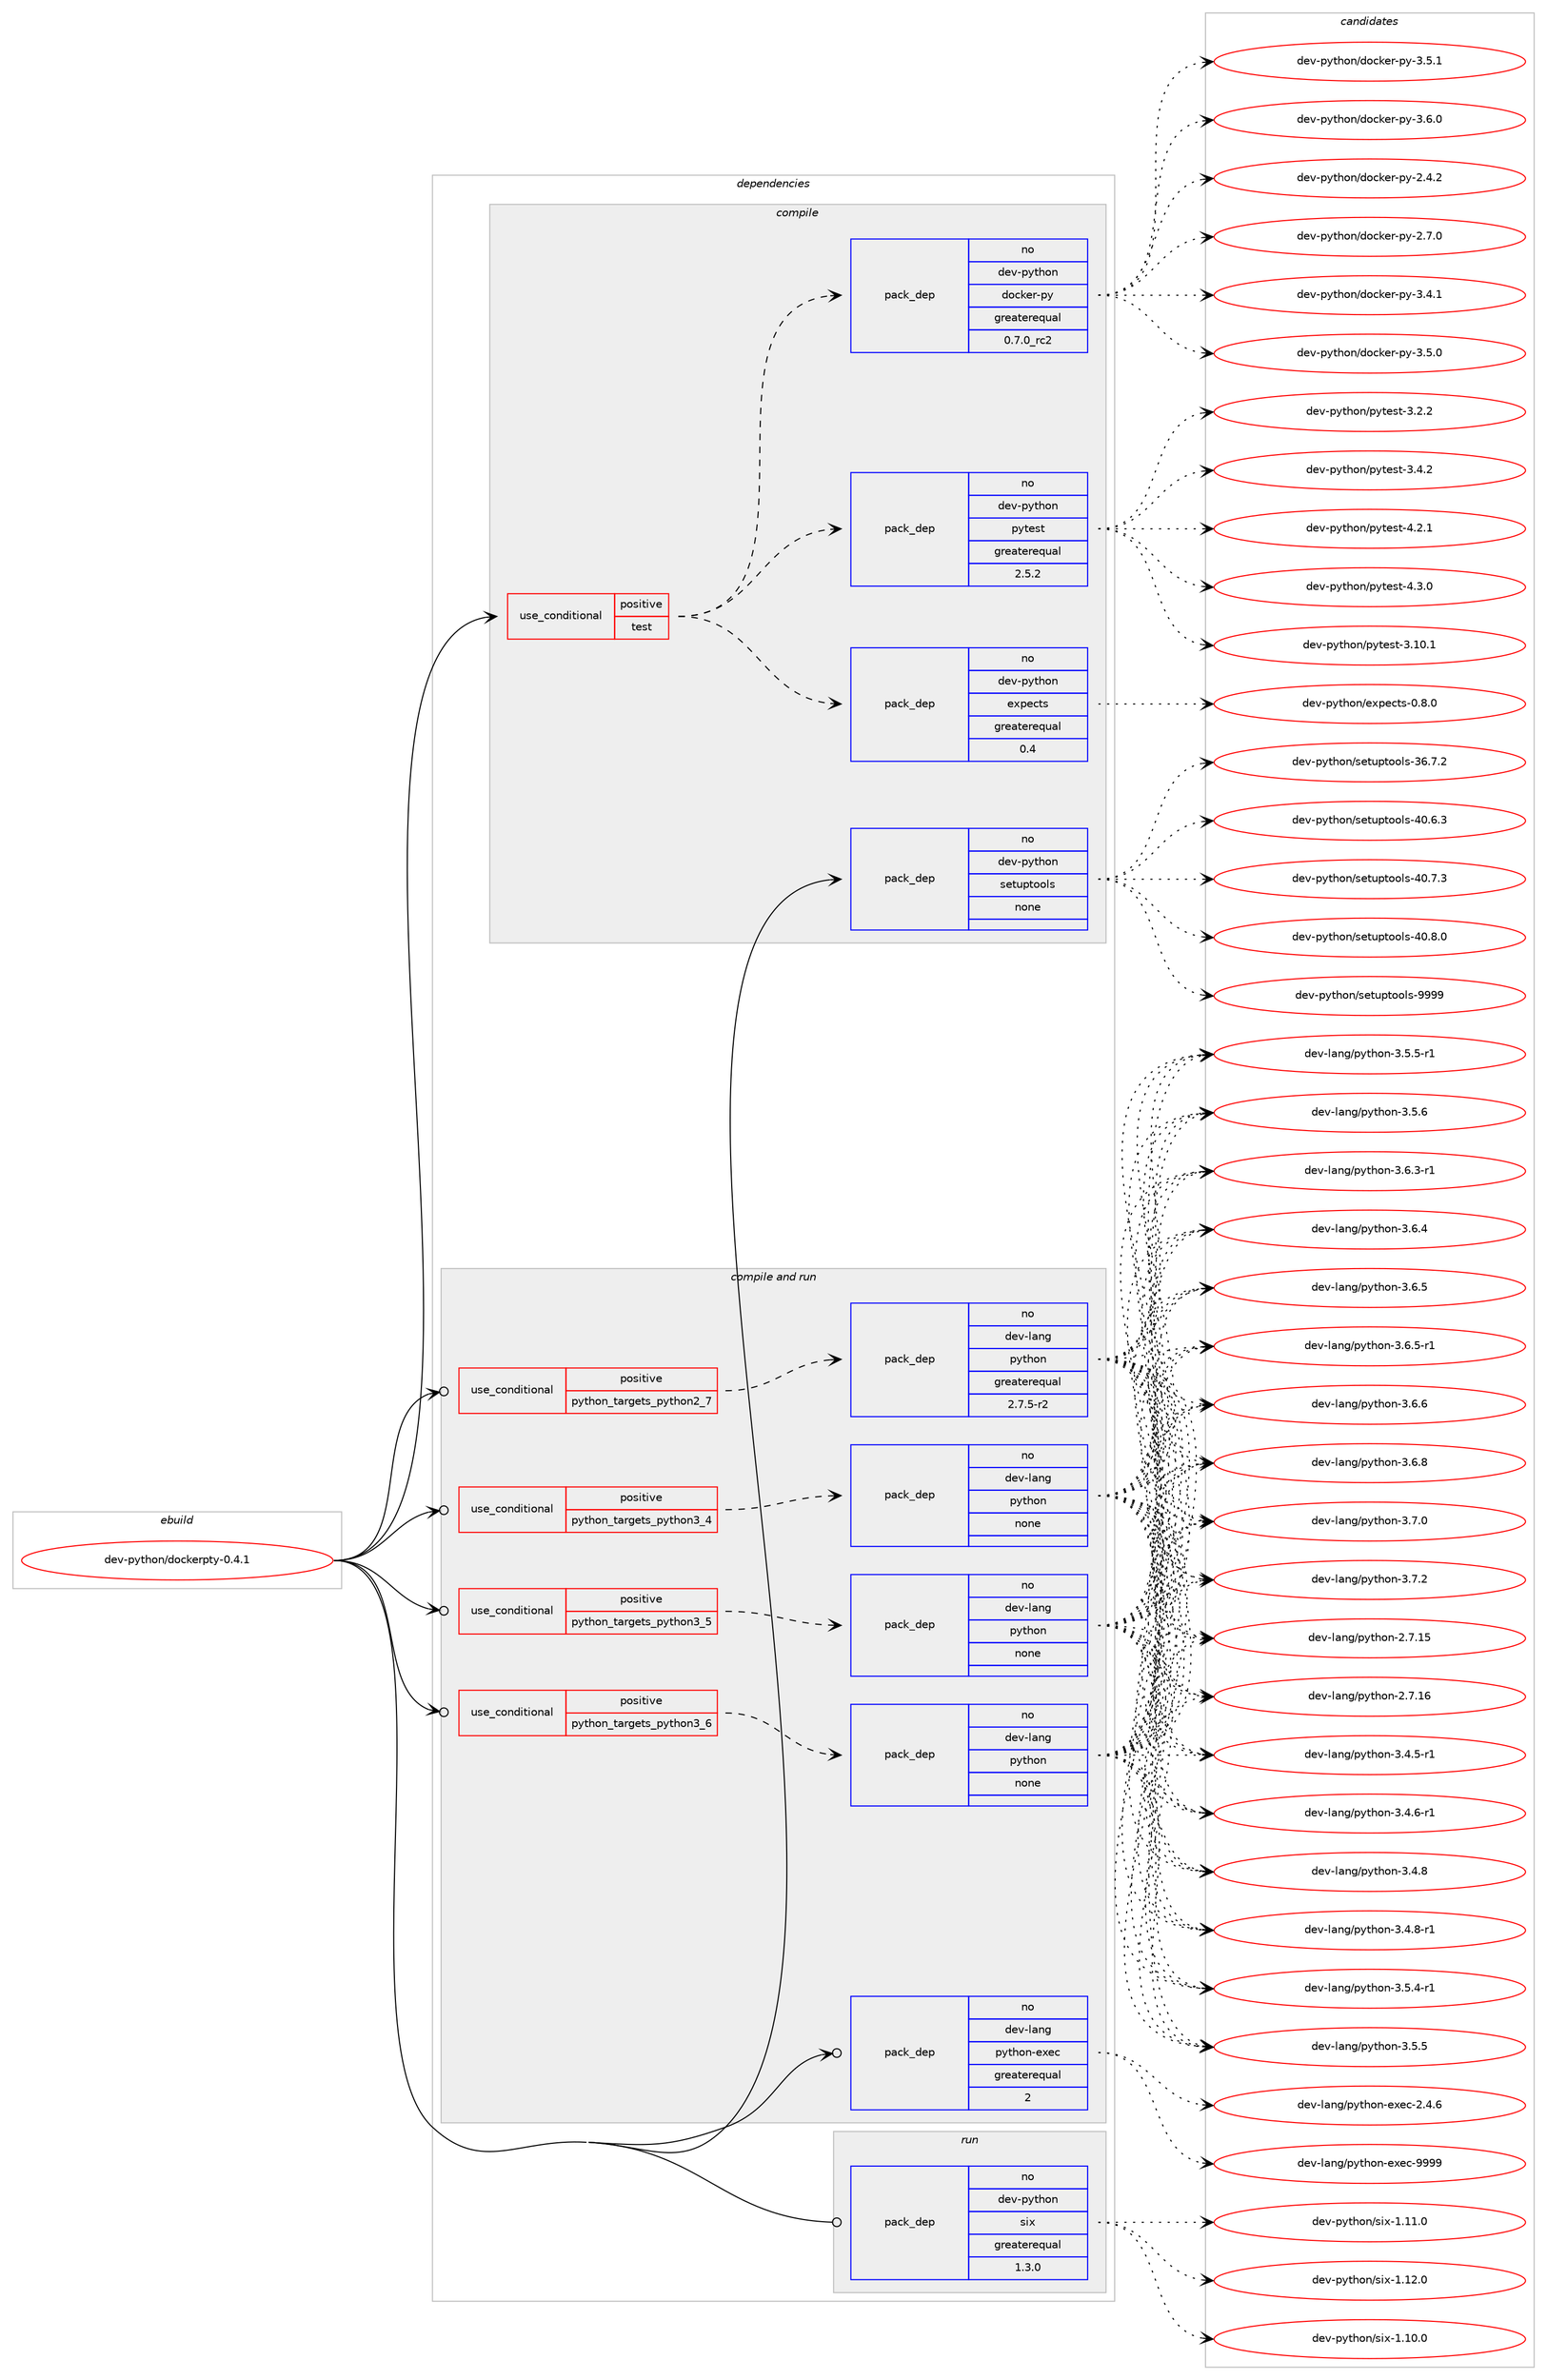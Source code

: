 digraph prolog {

# *************
# Graph options
# *************

newrank=true;
concentrate=true;
compound=true;
graph [rankdir=LR,fontname=Helvetica,fontsize=10,ranksep=1.5];#, ranksep=2.5, nodesep=0.2];
edge  [arrowhead=vee];
node  [fontname=Helvetica,fontsize=10];

# **********
# The ebuild
# **********

subgraph cluster_leftcol {
color=gray;
rank=same;
label=<<i>ebuild</i>>;
id [label="dev-python/dockerpty-0.4.1", color=red, width=4, href="../dev-python/dockerpty-0.4.1.svg"];
}

# ****************
# The dependencies
# ****************

subgraph cluster_midcol {
color=gray;
label=<<i>dependencies</i>>;
subgraph cluster_compile {
fillcolor="#eeeeee";
style=filled;
label=<<i>compile</i>>;
subgraph cond373578 {
dependency1406917 [label=<<TABLE BORDER="0" CELLBORDER="1" CELLSPACING="0" CELLPADDING="4"><TR><TD ROWSPAN="3" CELLPADDING="10">use_conditional</TD></TR><TR><TD>positive</TD></TR><TR><TD>test</TD></TR></TABLE>>, shape=none, color=red];
subgraph pack1010083 {
dependency1406918 [label=<<TABLE BORDER="0" CELLBORDER="1" CELLSPACING="0" CELLPADDING="4" WIDTH="220"><TR><TD ROWSPAN="6" CELLPADDING="30">pack_dep</TD></TR><TR><TD WIDTH="110">no</TD></TR><TR><TD>dev-python</TD></TR><TR><TD>docker-py</TD></TR><TR><TD>greaterequal</TD></TR><TR><TD>0.7.0_rc2</TD></TR></TABLE>>, shape=none, color=blue];
}
dependency1406917:e -> dependency1406918:w [weight=20,style="dashed",arrowhead="vee"];
subgraph pack1010084 {
dependency1406919 [label=<<TABLE BORDER="0" CELLBORDER="1" CELLSPACING="0" CELLPADDING="4" WIDTH="220"><TR><TD ROWSPAN="6" CELLPADDING="30">pack_dep</TD></TR><TR><TD WIDTH="110">no</TD></TR><TR><TD>dev-python</TD></TR><TR><TD>expects</TD></TR><TR><TD>greaterequal</TD></TR><TR><TD>0.4</TD></TR></TABLE>>, shape=none, color=blue];
}
dependency1406917:e -> dependency1406919:w [weight=20,style="dashed",arrowhead="vee"];
subgraph pack1010085 {
dependency1406920 [label=<<TABLE BORDER="0" CELLBORDER="1" CELLSPACING="0" CELLPADDING="4" WIDTH="220"><TR><TD ROWSPAN="6" CELLPADDING="30">pack_dep</TD></TR><TR><TD WIDTH="110">no</TD></TR><TR><TD>dev-python</TD></TR><TR><TD>pytest</TD></TR><TR><TD>greaterequal</TD></TR><TR><TD>2.5.2</TD></TR></TABLE>>, shape=none, color=blue];
}
dependency1406917:e -> dependency1406920:w [weight=20,style="dashed",arrowhead="vee"];
}
id:e -> dependency1406917:w [weight=20,style="solid",arrowhead="vee"];
subgraph pack1010086 {
dependency1406921 [label=<<TABLE BORDER="0" CELLBORDER="1" CELLSPACING="0" CELLPADDING="4" WIDTH="220"><TR><TD ROWSPAN="6" CELLPADDING="30">pack_dep</TD></TR><TR><TD WIDTH="110">no</TD></TR><TR><TD>dev-python</TD></TR><TR><TD>setuptools</TD></TR><TR><TD>none</TD></TR><TR><TD></TD></TR></TABLE>>, shape=none, color=blue];
}
id:e -> dependency1406921:w [weight=20,style="solid",arrowhead="vee"];
}
subgraph cluster_compileandrun {
fillcolor="#eeeeee";
style=filled;
label=<<i>compile and run</i>>;
subgraph cond373579 {
dependency1406922 [label=<<TABLE BORDER="0" CELLBORDER="1" CELLSPACING="0" CELLPADDING="4"><TR><TD ROWSPAN="3" CELLPADDING="10">use_conditional</TD></TR><TR><TD>positive</TD></TR><TR><TD>python_targets_python2_7</TD></TR></TABLE>>, shape=none, color=red];
subgraph pack1010087 {
dependency1406923 [label=<<TABLE BORDER="0" CELLBORDER="1" CELLSPACING="0" CELLPADDING="4" WIDTH="220"><TR><TD ROWSPAN="6" CELLPADDING="30">pack_dep</TD></TR><TR><TD WIDTH="110">no</TD></TR><TR><TD>dev-lang</TD></TR><TR><TD>python</TD></TR><TR><TD>greaterequal</TD></TR><TR><TD>2.7.5-r2</TD></TR></TABLE>>, shape=none, color=blue];
}
dependency1406922:e -> dependency1406923:w [weight=20,style="dashed",arrowhead="vee"];
}
id:e -> dependency1406922:w [weight=20,style="solid",arrowhead="odotvee"];
subgraph cond373580 {
dependency1406924 [label=<<TABLE BORDER="0" CELLBORDER="1" CELLSPACING="0" CELLPADDING="4"><TR><TD ROWSPAN="3" CELLPADDING="10">use_conditional</TD></TR><TR><TD>positive</TD></TR><TR><TD>python_targets_python3_4</TD></TR></TABLE>>, shape=none, color=red];
subgraph pack1010088 {
dependency1406925 [label=<<TABLE BORDER="0" CELLBORDER="1" CELLSPACING="0" CELLPADDING="4" WIDTH="220"><TR><TD ROWSPAN="6" CELLPADDING="30">pack_dep</TD></TR><TR><TD WIDTH="110">no</TD></TR><TR><TD>dev-lang</TD></TR><TR><TD>python</TD></TR><TR><TD>none</TD></TR><TR><TD></TD></TR></TABLE>>, shape=none, color=blue];
}
dependency1406924:e -> dependency1406925:w [weight=20,style="dashed",arrowhead="vee"];
}
id:e -> dependency1406924:w [weight=20,style="solid",arrowhead="odotvee"];
subgraph cond373581 {
dependency1406926 [label=<<TABLE BORDER="0" CELLBORDER="1" CELLSPACING="0" CELLPADDING="4"><TR><TD ROWSPAN="3" CELLPADDING="10">use_conditional</TD></TR><TR><TD>positive</TD></TR><TR><TD>python_targets_python3_5</TD></TR></TABLE>>, shape=none, color=red];
subgraph pack1010089 {
dependency1406927 [label=<<TABLE BORDER="0" CELLBORDER="1" CELLSPACING="0" CELLPADDING="4" WIDTH="220"><TR><TD ROWSPAN="6" CELLPADDING="30">pack_dep</TD></TR><TR><TD WIDTH="110">no</TD></TR><TR><TD>dev-lang</TD></TR><TR><TD>python</TD></TR><TR><TD>none</TD></TR><TR><TD></TD></TR></TABLE>>, shape=none, color=blue];
}
dependency1406926:e -> dependency1406927:w [weight=20,style="dashed",arrowhead="vee"];
}
id:e -> dependency1406926:w [weight=20,style="solid",arrowhead="odotvee"];
subgraph cond373582 {
dependency1406928 [label=<<TABLE BORDER="0" CELLBORDER="1" CELLSPACING="0" CELLPADDING="4"><TR><TD ROWSPAN="3" CELLPADDING="10">use_conditional</TD></TR><TR><TD>positive</TD></TR><TR><TD>python_targets_python3_6</TD></TR></TABLE>>, shape=none, color=red];
subgraph pack1010090 {
dependency1406929 [label=<<TABLE BORDER="0" CELLBORDER="1" CELLSPACING="0" CELLPADDING="4" WIDTH="220"><TR><TD ROWSPAN="6" CELLPADDING="30">pack_dep</TD></TR><TR><TD WIDTH="110">no</TD></TR><TR><TD>dev-lang</TD></TR><TR><TD>python</TD></TR><TR><TD>none</TD></TR><TR><TD></TD></TR></TABLE>>, shape=none, color=blue];
}
dependency1406928:e -> dependency1406929:w [weight=20,style="dashed",arrowhead="vee"];
}
id:e -> dependency1406928:w [weight=20,style="solid",arrowhead="odotvee"];
subgraph pack1010091 {
dependency1406930 [label=<<TABLE BORDER="0" CELLBORDER="1" CELLSPACING="0" CELLPADDING="4" WIDTH="220"><TR><TD ROWSPAN="6" CELLPADDING="30">pack_dep</TD></TR><TR><TD WIDTH="110">no</TD></TR><TR><TD>dev-lang</TD></TR><TR><TD>python-exec</TD></TR><TR><TD>greaterequal</TD></TR><TR><TD>2</TD></TR></TABLE>>, shape=none, color=blue];
}
id:e -> dependency1406930:w [weight=20,style="solid",arrowhead="odotvee"];
}
subgraph cluster_run {
fillcolor="#eeeeee";
style=filled;
label=<<i>run</i>>;
subgraph pack1010092 {
dependency1406931 [label=<<TABLE BORDER="0" CELLBORDER="1" CELLSPACING="0" CELLPADDING="4" WIDTH="220"><TR><TD ROWSPAN="6" CELLPADDING="30">pack_dep</TD></TR><TR><TD WIDTH="110">no</TD></TR><TR><TD>dev-python</TD></TR><TR><TD>six</TD></TR><TR><TD>greaterequal</TD></TR><TR><TD>1.3.0</TD></TR></TABLE>>, shape=none, color=blue];
}
id:e -> dependency1406931:w [weight=20,style="solid",arrowhead="odot"];
}
}

# **************
# The candidates
# **************

subgraph cluster_choices {
rank=same;
color=gray;
label=<<i>candidates</i>>;

subgraph choice1010083 {
color=black;
nodesep=1;
choice10010111845112121116104111110471001119910710111445112121455046524650 [label="dev-python/docker-py-2.4.2", color=red, width=4,href="../dev-python/docker-py-2.4.2.svg"];
choice10010111845112121116104111110471001119910710111445112121455046554648 [label="dev-python/docker-py-2.7.0", color=red, width=4,href="../dev-python/docker-py-2.7.0.svg"];
choice10010111845112121116104111110471001119910710111445112121455146524649 [label="dev-python/docker-py-3.4.1", color=red, width=4,href="../dev-python/docker-py-3.4.1.svg"];
choice10010111845112121116104111110471001119910710111445112121455146534648 [label="dev-python/docker-py-3.5.0", color=red, width=4,href="../dev-python/docker-py-3.5.0.svg"];
choice10010111845112121116104111110471001119910710111445112121455146534649 [label="dev-python/docker-py-3.5.1", color=red, width=4,href="../dev-python/docker-py-3.5.1.svg"];
choice10010111845112121116104111110471001119910710111445112121455146544648 [label="dev-python/docker-py-3.6.0", color=red, width=4,href="../dev-python/docker-py-3.6.0.svg"];
dependency1406918:e -> choice10010111845112121116104111110471001119910710111445112121455046524650:w [style=dotted,weight="100"];
dependency1406918:e -> choice10010111845112121116104111110471001119910710111445112121455046554648:w [style=dotted,weight="100"];
dependency1406918:e -> choice10010111845112121116104111110471001119910710111445112121455146524649:w [style=dotted,weight="100"];
dependency1406918:e -> choice10010111845112121116104111110471001119910710111445112121455146534648:w [style=dotted,weight="100"];
dependency1406918:e -> choice10010111845112121116104111110471001119910710111445112121455146534649:w [style=dotted,weight="100"];
dependency1406918:e -> choice10010111845112121116104111110471001119910710111445112121455146544648:w [style=dotted,weight="100"];
}
subgraph choice1010084 {
color=black;
nodesep=1;
choice100101118451121211161041111104710112011210199116115454846564648 [label="dev-python/expects-0.8.0", color=red, width=4,href="../dev-python/expects-0.8.0.svg"];
dependency1406919:e -> choice100101118451121211161041111104710112011210199116115454846564648:w [style=dotted,weight="100"];
}
subgraph choice1010085 {
color=black;
nodesep=1;
choice100101118451121211161041111104711212111610111511645514649484649 [label="dev-python/pytest-3.10.1", color=red, width=4,href="../dev-python/pytest-3.10.1.svg"];
choice1001011184511212111610411111047112121116101115116455146504650 [label="dev-python/pytest-3.2.2", color=red, width=4,href="../dev-python/pytest-3.2.2.svg"];
choice1001011184511212111610411111047112121116101115116455146524650 [label="dev-python/pytest-3.4.2", color=red, width=4,href="../dev-python/pytest-3.4.2.svg"];
choice1001011184511212111610411111047112121116101115116455246504649 [label="dev-python/pytest-4.2.1", color=red, width=4,href="../dev-python/pytest-4.2.1.svg"];
choice1001011184511212111610411111047112121116101115116455246514648 [label="dev-python/pytest-4.3.0", color=red, width=4,href="../dev-python/pytest-4.3.0.svg"];
dependency1406920:e -> choice100101118451121211161041111104711212111610111511645514649484649:w [style=dotted,weight="100"];
dependency1406920:e -> choice1001011184511212111610411111047112121116101115116455146504650:w [style=dotted,weight="100"];
dependency1406920:e -> choice1001011184511212111610411111047112121116101115116455146524650:w [style=dotted,weight="100"];
dependency1406920:e -> choice1001011184511212111610411111047112121116101115116455246504649:w [style=dotted,weight="100"];
dependency1406920:e -> choice1001011184511212111610411111047112121116101115116455246514648:w [style=dotted,weight="100"];
}
subgraph choice1010086 {
color=black;
nodesep=1;
choice100101118451121211161041111104711510111611711211611111110811545515446554650 [label="dev-python/setuptools-36.7.2", color=red, width=4,href="../dev-python/setuptools-36.7.2.svg"];
choice100101118451121211161041111104711510111611711211611111110811545524846544651 [label="dev-python/setuptools-40.6.3", color=red, width=4,href="../dev-python/setuptools-40.6.3.svg"];
choice100101118451121211161041111104711510111611711211611111110811545524846554651 [label="dev-python/setuptools-40.7.3", color=red, width=4,href="../dev-python/setuptools-40.7.3.svg"];
choice100101118451121211161041111104711510111611711211611111110811545524846564648 [label="dev-python/setuptools-40.8.0", color=red, width=4,href="../dev-python/setuptools-40.8.0.svg"];
choice10010111845112121116104111110471151011161171121161111111081154557575757 [label="dev-python/setuptools-9999", color=red, width=4,href="../dev-python/setuptools-9999.svg"];
dependency1406921:e -> choice100101118451121211161041111104711510111611711211611111110811545515446554650:w [style=dotted,weight="100"];
dependency1406921:e -> choice100101118451121211161041111104711510111611711211611111110811545524846544651:w [style=dotted,weight="100"];
dependency1406921:e -> choice100101118451121211161041111104711510111611711211611111110811545524846554651:w [style=dotted,weight="100"];
dependency1406921:e -> choice100101118451121211161041111104711510111611711211611111110811545524846564648:w [style=dotted,weight="100"];
dependency1406921:e -> choice10010111845112121116104111110471151011161171121161111111081154557575757:w [style=dotted,weight="100"];
}
subgraph choice1010087 {
color=black;
nodesep=1;
choice10010111845108971101034711212111610411111045504655464953 [label="dev-lang/python-2.7.15", color=red, width=4,href="../dev-lang/python-2.7.15.svg"];
choice10010111845108971101034711212111610411111045504655464954 [label="dev-lang/python-2.7.16", color=red, width=4,href="../dev-lang/python-2.7.16.svg"];
choice1001011184510897110103471121211161041111104551465246534511449 [label="dev-lang/python-3.4.5-r1", color=red, width=4,href="../dev-lang/python-3.4.5-r1.svg"];
choice1001011184510897110103471121211161041111104551465246544511449 [label="dev-lang/python-3.4.6-r1", color=red, width=4,href="../dev-lang/python-3.4.6-r1.svg"];
choice100101118451089711010347112121116104111110455146524656 [label="dev-lang/python-3.4.8", color=red, width=4,href="../dev-lang/python-3.4.8.svg"];
choice1001011184510897110103471121211161041111104551465246564511449 [label="dev-lang/python-3.4.8-r1", color=red, width=4,href="../dev-lang/python-3.4.8-r1.svg"];
choice1001011184510897110103471121211161041111104551465346524511449 [label="dev-lang/python-3.5.4-r1", color=red, width=4,href="../dev-lang/python-3.5.4-r1.svg"];
choice100101118451089711010347112121116104111110455146534653 [label="dev-lang/python-3.5.5", color=red, width=4,href="../dev-lang/python-3.5.5.svg"];
choice1001011184510897110103471121211161041111104551465346534511449 [label="dev-lang/python-3.5.5-r1", color=red, width=4,href="../dev-lang/python-3.5.5-r1.svg"];
choice100101118451089711010347112121116104111110455146534654 [label="dev-lang/python-3.5.6", color=red, width=4,href="../dev-lang/python-3.5.6.svg"];
choice1001011184510897110103471121211161041111104551465446514511449 [label="dev-lang/python-3.6.3-r1", color=red, width=4,href="../dev-lang/python-3.6.3-r1.svg"];
choice100101118451089711010347112121116104111110455146544652 [label="dev-lang/python-3.6.4", color=red, width=4,href="../dev-lang/python-3.6.4.svg"];
choice100101118451089711010347112121116104111110455146544653 [label="dev-lang/python-3.6.5", color=red, width=4,href="../dev-lang/python-3.6.5.svg"];
choice1001011184510897110103471121211161041111104551465446534511449 [label="dev-lang/python-3.6.5-r1", color=red, width=4,href="../dev-lang/python-3.6.5-r1.svg"];
choice100101118451089711010347112121116104111110455146544654 [label="dev-lang/python-3.6.6", color=red, width=4,href="../dev-lang/python-3.6.6.svg"];
choice100101118451089711010347112121116104111110455146544656 [label="dev-lang/python-3.6.8", color=red, width=4,href="../dev-lang/python-3.6.8.svg"];
choice100101118451089711010347112121116104111110455146554648 [label="dev-lang/python-3.7.0", color=red, width=4,href="../dev-lang/python-3.7.0.svg"];
choice100101118451089711010347112121116104111110455146554650 [label="dev-lang/python-3.7.2", color=red, width=4,href="../dev-lang/python-3.7.2.svg"];
dependency1406923:e -> choice10010111845108971101034711212111610411111045504655464953:w [style=dotted,weight="100"];
dependency1406923:e -> choice10010111845108971101034711212111610411111045504655464954:w [style=dotted,weight="100"];
dependency1406923:e -> choice1001011184510897110103471121211161041111104551465246534511449:w [style=dotted,weight="100"];
dependency1406923:e -> choice1001011184510897110103471121211161041111104551465246544511449:w [style=dotted,weight="100"];
dependency1406923:e -> choice100101118451089711010347112121116104111110455146524656:w [style=dotted,weight="100"];
dependency1406923:e -> choice1001011184510897110103471121211161041111104551465246564511449:w [style=dotted,weight="100"];
dependency1406923:e -> choice1001011184510897110103471121211161041111104551465346524511449:w [style=dotted,weight="100"];
dependency1406923:e -> choice100101118451089711010347112121116104111110455146534653:w [style=dotted,weight="100"];
dependency1406923:e -> choice1001011184510897110103471121211161041111104551465346534511449:w [style=dotted,weight="100"];
dependency1406923:e -> choice100101118451089711010347112121116104111110455146534654:w [style=dotted,weight="100"];
dependency1406923:e -> choice1001011184510897110103471121211161041111104551465446514511449:w [style=dotted,weight="100"];
dependency1406923:e -> choice100101118451089711010347112121116104111110455146544652:w [style=dotted,weight="100"];
dependency1406923:e -> choice100101118451089711010347112121116104111110455146544653:w [style=dotted,weight="100"];
dependency1406923:e -> choice1001011184510897110103471121211161041111104551465446534511449:w [style=dotted,weight="100"];
dependency1406923:e -> choice100101118451089711010347112121116104111110455146544654:w [style=dotted,weight="100"];
dependency1406923:e -> choice100101118451089711010347112121116104111110455146544656:w [style=dotted,weight="100"];
dependency1406923:e -> choice100101118451089711010347112121116104111110455146554648:w [style=dotted,weight="100"];
dependency1406923:e -> choice100101118451089711010347112121116104111110455146554650:w [style=dotted,weight="100"];
}
subgraph choice1010088 {
color=black;
nodesep=1;
choice10010111845108971101034711212111610411111045504655464953 [label="dev-lang/python-2.7.15", color=red, width=4,href="../dev-lang/python-2.7.15.svg"];
choice10010111845108971101034711212111610411111045504655464954 [label="dev-lang/python-2.7.16", color=red, width=4,href="../dev-lang/python-2.7.16.svg"];
choice1001011184510897110103471121211161041111104551465246534511449 [label="dev-lang/python-3.4.5-r1", color=red, width=4,href="../dev-lang/python-3.4.5-r1.svg"];
choice1001011184510897110103471121211161041111104551465246544511449 [label="dev-lang/python-3.4.6-r1", color=red, width=4,href="../dev-lang/python-3.4.6-r1.svg"];
choice100101118451089711010347112121116104111110455146524656 [label="dev-lang/python-3.4.8", color=red, width=4,href="../dev-lang/python-3.4.8.svg"];
choice1001011184510897110103471121211161041111104551465246564511449 [label="dev-lang/python-3.4.8-r1", color=red, width=4,href="../dev-lang/python-3.4.8-r1.svg"];
choice1001011184510897110103471121211161041111104551465346524511449 [label="dev-lang/python-3.5.4-r1", color=red, width=4,href="../dev-lang/python-3.5.4-r1.svg"];
choice100101118451089711010347112121116104111110455146534653 [label="dev-lang/python-3.5.5", color=red, width=4,href="../dev-lang/python-3.5.5.svg"];
choice1001011184510897110103471121211161041111104551465346534511449 [label="dev-lang/python-3.5.5-r1", color=red, width=4,href="../dev-lang/python-3.5.5-r1.svg"];
choice100101118451089711010347112121116104111110455146534654 [label="dev-lang/python-3.5.6", color=red, width=4,href="../dev-lang/python-3.5.6.svg"];
choice1001011184510897110103471121211161041111104551465446514511449 [label="dev-lang/python-3.6.3-r1", color=red, width=4,href="../dev-lang/python-3.6.3-r1.svg"];
choice100101118451089711010347112121116104111110455146544652 [label="dev-lang/python-3.6.4", color=red, width=4,href="../dev-lang/python-3.6.4.svg"];
choice100101118451089711010347112121116104111110455146544653 [label="dev-lang/python-3.6.5", color=red, width=4,href="../dev-lang/python-3.6.5.svg"];
choice1001011184510897110103471121211161041111104551465446534511449 [label="dev-lang/python-3.6.5-r1", color=red, width=4,href="../dev-lang/python-3.6.5-r1.svg"];
choice100101118451089711010347112121116104111110455146544654 [label="dev-lang/python-3.6.6", color=red, width=4,href="../dev-lang/python-3.6.6.svg"];
choice100101118451089711010347112121116104111110455146544656 [label="dev-lang/python-3.6.8", color=red, width=4,href="../dev-lang/python-3.6.8.svg"];
choice100101118451089711010347112121116104111110455146554648 [label="dev-lang/python-3.7.0", color=red, width=4,href="../dev-lang/python-3.7.0.svg"];
choice100101118451089711010347112121116104111110455146554650 [label="dev-lang/python-3.7.2", color=red, width=4,href="../dev-lang/python-3.7.2.svg"];
dependency1406925:e -> choice10010111845108971101034711212111610411111045504655464953:w [style=dotted,weight="100"];
dependency1406925:e -> choice10010111845108971101034711212111610411111045504655464954:w [style=dotted,weight="100"];
dependency1406925:e -> choice1001011184510897110103471121211161041111104551465246534511449:w [style=dotted,weight="100"];
dependency1406925:e -> choice1001011184510897110103471121211161041111104551465246544511449:w [style=dotted,weight="100"];
dependency1406925:e -> choice100101118451089711010347112121116104111110455146524656:w [style=dotted,weight="100"];
dependency1406925:e -> choice1001011184510897110103471121211161041111104551465246564511449:w [style=dotted,weight="100"];
dependency1406925:e -> choice1001011184510897110103471121211161041111104551465346524511449:w [style=dotted,weight="100"];
dependency1406925:e -> choice100101118451089711010347112121116104111110455146534653:w [style=dotted,weight="100"];
dependency1406925:e -> choice1001011184510897110103471121211161041111104551465346534511449:w [style=dotted,weight="100"];
dependency1406925:e -> choice100101118451089711010347112121116104111110455146534654:w [style=dotted,weight="100"];
dependency1406925:e -> choice1001011184510897110103471121211161041111104551465446514511449:w [style=dotted,weight="100"];
dependency1406925:e -> choice100101118451089711010347112121116104111110455146544652:w [style=dotted,weight="100"];
dependency1406925:e -> choice100101118451089711010347112121116104111110455146544653:w [style=dotted,weight="100"];
dependency1406925:e -> choice1001011184510897110103471121211161041111104551465446534511449:w [style=dotted,weight="100"];
dependency1406925:e -> choice100101118451089711010347112121116104111110455146544654:w [style=dotted,weight="100"];
dependency1406925:e -> choice100101118451089711010347112121116104111110455146544656:w [style=dotted,weight="100"];
dependency1406925:e -> choice100101118451089711010347112121116104111110455146554648:w [style=dotted,weight="100"];
dependency1406925:e -> choice100101118451089711010347112121116104111110455146554650:w [style=dotted,weight="100"];
}
subgraph choice1010089 {
color=black;
nodesep=1;
choice10010111845108971101034711212111610411111045504655464953 [label="dev-lang/python-2.7.15", color=red, width=4,href="../dev-lang/python-2.7.15.svg"];
choice10010111845108971101034711212111610411111045504655464954 [label="dev-lang/python-2.7.16", color=red, width=4,href="../dev-lang/python-2.7.16.svg"];
choice1001011184510897110103471121211161041111104551465246534511449 [label="dev-lang/python-3.4.5-r1", color=red, width=4,href="../dev-lang/python-3.4.5-r1.svg"];
choice1001011184510897110103471121211161041111104551465246544511449 [label="dev-lang/python-3.4.6-r1", color=red, width=4,href="../dev-lang/python-3.4.6-r1.svg"];
choice100101118451089711010347112121116104111110455146524656 [label="dev-lang/python-3.4.8", color=red, width=4,href="../dev-lang/python-3.4.8.svg"];
choice1001011184510897110103471121211161041111104551465246564511449 [label="dev-lang/python-3.4.8-r1", color=red, width=4,href="../dev-lang/python-3.4.8-r1.svg"];
choice1001011184510897110103471121211161041111104551465346524511449 [label="dev-lang/python-3.5.4-r1", color=red, width=4,href="../dev-lang/python-3.5.4-r1.svg"];
choice100101118451089711010347112121116104111110455146534653 [label="dev-lang/python-3.5.5", color=red, width=4,href="../dev-lang/python-3.5.5.svg"];
choice1001011184510897110103471121211161041111104551465346534511449 [label="dev-lang/python-3.5.5-r1", color=red, width=4,href="../dev-lang/python-3.5.5-r1.svg"];
choice100101118451089711010347112121116104111110455146534654 [label="dev-lang/python-3.5.6", color=red, width=4,href="../dev-lang/python-3.5.6.svg"];
choice1001011184510897110103471121211161041111104551465446514511449 [label="dev-lang/python-3.6.3-r1", color=red, width=4,href="../dev-lang/python-3.6.3-r1.svg"];
choice100101118451089711010347112121116104111110455146544652 [label="dev-lang/python-3.6.4", color=red, width=4,href="../dev-lang/python-3.6.4.svg"];
choice100101118451089711010347112121116104111110455146544653 [label="dev-lang/python-3.6.5", color=red, width=4,href="../dev-lang/python-3.6.5.svg"];
choice1001011184510897110103471121211161041111104551465446534511449 [label="dev-lang/python-3.6.5-r1", color=red, width=4,href="../dev-lang/python-3.6.5-r1.svg"];
choice100101118451089711010347112121116104111110455146544654 [label="dev-lang/python-3.6.6", color=red, width=4,href="../dev-lang/python-3.6.6.svg"];
choice100101118451089711010347112121116104111110455146544656 [label="dev-lang/python-3.6.8", color=red, width=4,href="../dev-lang/python-3.6.8.svg"];
choice100101118451089711010347112121116104111110455146554648 [label="dev-lang/python-3.7.0", color=red, width=4,href="../dev-lang/python-3.7.0.svg"];
choice100101118451089711010347112121116104111110455146554650 [label="dev-lang/python-3.7.2", color=red, width=4,href="../dev-lang/python-3.7.2.svg"];
dependency1406927:e -> choice10010111845108971101034711212111610411111045504655464953:w [style=dotted,weight="100"];
dependency1406927:e -> choice10010111845108971101034711212111610411111045504655464954:w [style=dotted,weight="100"];
dependency1406927:e -> choice1001011184510897110103471121211161041111104551465246534511449:w [style=dotted,weight="100"];
dependency1406927:e -> choice1001011184510897110103471121211161041111104551465246544511449:w [style=dotted,weight="100"];
dependency1406927:e -> choice100101118451089711010347112121116104111110455146524656:w [style=dotted,weight="100"];
dependency1406927:e -> choice1001011184510897110103471121211161041111104551465246564511449:w [style=dotted,weight="100"];
dependency1406927:e -> choice1001011184510897110103471121211161041111104551465346524511449:w [style=dotted,weight="100"];
dependency1406927:e -> choice100101118451089711010347112121116104111110455146534653:w [style=dotted,weight="100"];
dependency1406927:e -> choice1001011184510897110103471121211161041111104551465346534511449:w [style=dotted,weight="100"];
dependency1406927:e -> choice100101118451089711010347112121116104111110455146534654:w [style=dotted,weight="100"];
dependency1406927:e -> choice1001011184510897110103471121211161041111104551465446514511449:w [style=dotted,weight="100"];
dependency1406927:e -> choice100101118451089711010347112121116104111110455146544652:w [style=dotted,weight="100"];
dependency1406927:e -> choice100101118451089711010347112121116104111110455146544653:w [style=dotted,weight="100"];
dependency1406927:e -> choice1001011184510897110103471121211161041111104551465446534511449:w [style=dotted,weight="100"];
dependency1406927:e -> choice100101118451089711010347112121116104111110455146544654:w [style=dotted,weight="100"];
dependency1406927:e -> choice100101118451089711010347112121116104111110455146544656:w [style=dotted,weight="100"];
dependency1406927:e -> choice100101118451089711010347112121116104111110455146554648:w [style=dotted,weight="100"];
dependency1406927:e -> choice100101118451089711010347112121116104111110455146554650:w [style=dotted,weight="100"];
}
subgraph choice1010090 {
color=black;
nodesep=1;
choice10010111845108971101034711212111610411111045504655464953 [label="dev-lang/python-2.7.15", color=red, width=4,href="../dev-lang/python-2.7.15.svg"];
choice10010111845108971101034711212111610411111045504655464954 [label="dev-lang/python-2.7.16", color=red, width=4,href="../dev-lang/python-2.7.16.svg"];
choice1001011184510897110103471121211161041111104551465246534511449 [label="dev-lang/python-3.4.5-r1", color=red, width=4,href="../dev-lang/python-3.4.5-r1.svg"];
choice1001011184510897110103471121211161041111104551465246544511449 [label="dev-lang/python-3.4.6-r1", color=red, width=4,href="../dev-lang/python-3.4.6-r1.svg"];
choice100101118451089711010347112121116104111110455146524656 [label="dev-lang/python-3.4.8", color=red, width=4,href="../dev-lang/python-3.4.8.svg"];
choice1001011184510897110103471121211161041111104551465246564511449 [label="dev-lang/python-3.4.8-r1", color=red, width=4,href="../dev-lang/python-3.4.8-r1.svg"];
choice1001011184510897110103471121211161041111104551465346524511449 [label="dev-lang/python-3.5.4-r1", color=red, width=4,href="../dev-lang/python-3.5.4-r1.svg"];
choice100101118451089711010347112121116104111110455146534653 [label="dev-lang/python-3.5.5", color=red, width=4,href="../dev-lang/python-3.5.5.svg"];
choice1001011184510897110103471121211161041111104551465346534511449 [label="dev-lang/python-3.5.5-r1", color=red, width=4,href="../dev-lang/python-3.5.5-r1.svg"];
choice100101118451089711010347112121116104111110455146534654 [label="dev-lang/python-3.5.6", color=red, width=4,href="../dev-lang/python-3.5.6.svg"];
choice1001011184510897110103471121211161041111104551465446514511449 [label="dev-lang/python-3.6.3-r1", color=red, width=4,href="../dev-lang/python-3.6.3-r1.svg"];
choice100101118451089711010347112121116104111110455146544652 [label="dev-lang/python-3.6.4", color=red, width=4,href="../dev-lang/python-3.6.4.svg"];
choice100101118451089711010347112121116104111110455146544653 [label="dev-lang/python-3.6.5", color=red, width=4,href="../dev-lang/python-3.6.5.svg"];
choice1001011184510897110103471121211161041111104551465446534511449 [label="dev-lang/python-3.6.5-r1", color=red, width=4,href="../dev-lang/python-3.6.5-r1.svg"];
choice100101118451089711010347112121116104111110455146544654 [label="dev-lang/python-3.6.6", color=red, width=4,href="../dev-lang/python-3.6.6.svg"];
choice100101118451089711010347112121116104111110455146544656 [label="dev-lang/python-3.6.8", color=red, width=4,href="../dev-lang/python-3.6.8.svg"];
choice100101118451089711010347112121116104111110455146554648 [label="dev-lang/python-3.7.0", color=red, width=4,href="../dev-lang/python-3.7.0.svg"];
choice100101118451089711010347112121116104111110455146554650 [label="dev-lang/python-3.7.2", color=red, width=4,href="../dev-lang/python-3.7.2.svg"];
dependency1406929:e -> choice10010111845108971101034711212111610411111045504655464953:w [style=dotted,weight="100"];
dependency1406929:e -> choice10010111845108971101034711212111610411111045504655464954:w [style=dotted,weight="100"];
dependency1406929:e -> choice1001011184510897110103471121211161041111104551465246534511449:w [style=dotted,weight="100"];
dependency1406929:e -> choice1001011184510897110103471121211161041111104551465246544511449:w [style=dotted,weight="100"];
dependency1406929:e -> choice100101118451089711010347112121116104111110455146524656:w [style=dotted,weight="100"];
dependency1406929:e -> choice1001011184510897110103471121211161041111104551465246564511449:w [style=dotted,weight="100"];
dependency1406929:e -> choice1001011184510897110103471121211161041111104551465346524511449:w [style=dotted,weight="100"];
dependency1406929:e -> choice100101118451089711010347112121116104111110455146534653:w [style=dotted,weight="100"];
dependency1406929:e -> choice1001011184510897110103471121211161041111104551465346534511449:w [style=dotted,weight="100"];
dependency1406929:e -> choice100101118451089711010347112121116104111110455146534654:w [style=dotted,weight="100"];
dependency1406929:e -> choice1001011184510897110103471121211161041111104551465446514511449:w [style=dotted,weight="100"];
dependency1406929:e -> choice100101118451089711010347112121116104111110455146544652:w [style=dotted,weight="100"];
dependency1406929:e -> choice100101118451089711010347112121116104111110455146544653:w [style=dotted,weight="100"];
dependency1406929:e -> choice1001011184510897110103471121211161041111104551465446534511449:w [style=dotted,weight="100"];
dependency1406929:e -> choice100101118451089711010347112121116104111110455146544654:w [style=dotted,weight="100"];
dependency1406929:e -> choice100101118451089711010347112121116104111110455146544656:w [style=dotted,weight="100"];
dependency1406929:e -> choice100101118451089711010347112121116104111110455146554648:w [style=dotted,weight="100"];
dependency1406929:e -> choice100101118451089711010347112121116104111110455146554650:w [style=dotted,weight="100"];
}
subgraph choice1010091 {
color=black;
nodesep=1;
choice1001011184510897110103471121211161041111104510112010199455046524654 [label="dev-lang/python-exec-2.4.6", color=red, width=4,href="../dev-lang/python-exec-2.4.6.svg"];
choice10010111845108971101034711212111610411111045101120101994557575757 [label="dev-lang/python-exec-9999", color=red, width=4,href="../dev-lang/python-exec-9999.svg"];
dependency1406930:e -> choice1001011184510897110103471121211161041111104510112010199455046524654:w [style=dotted,weight="100"];
dependency1406930:e -> choice10010111845108971101034711212111610411111045101120101994557575757:w [style=dotted,weight="100"];
}
subgraph choice1010092 {
color=black;
nodesep=1;
choice100101118451121211161041111104711510512045494649484648 [label="dev-python/six-1.10.0", color=red, width=4,href="../dev-python/six-1.10.0.svg"];
choice100101118451121211161041111104711510512045494649494648 [label="dev-python/six-1.11.0", color=red, width=4,href="../dev-python/six-1.11.0.svg"];
choice100101118451121211161041111104711510512045494649504648 [label="dev-python/six-1.12.0", color=red, width=4,href="../dev-python/six-1.12.0.svg"];
dependency1406931:e -> choice100101118451121211161041111104711510512045494649484648:w [style=dotted,weight="100"];
dependency1406931:e -> choice100101118451121211161041111104711510512045494649494648:w [style=dotted,weight="100"];
dependency1406931:e -> choice100101118451121211161041111104711510512045494649504648:w [style=dotted,weight="100"];
}
}

}
